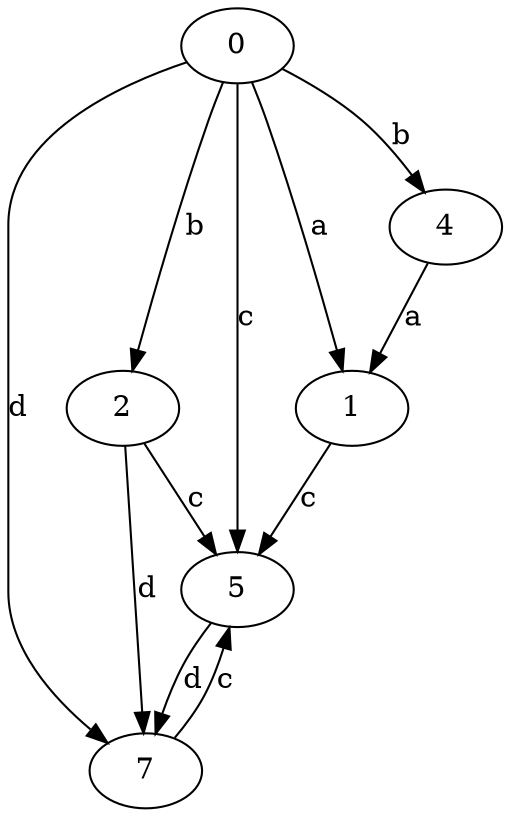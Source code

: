 strict digraph  {
0;
1;
2;
4;
5;
7;
0 -> 1  [label=a];
0 -> 2  [label=b];
0 -> 4  [label=b];
0 -> 5  [label=c];
0 -> 7  [label=d];
1 -> 5  [label=c];
2 -> 5  [label=c];
2 -> 7  [label=d];
4 -> 1  [label=a];
5 -> 7  [label=d];
7 -> 5  [label=c];
}
